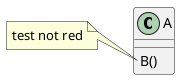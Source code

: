 {
  "sha1": "tfuvjl2yz91hxbs0usuw44agbj6iaf6",
  "insertion": {
    "when": "2024-06-04T17:28:46.176Z",
    "url": "https://forum.plantuml.net/16971/how-can-apply-style-or-background-color-to-note-class-method",
    "user": "plantuml@gmail.com"
  }
}
@startuml

<style>
    note {
        .faint {
            BackgroundColor red
        }
    }
</style>

class A
{
   B()
}

note left of A::"B()"
 test not red
end note

@enduml
